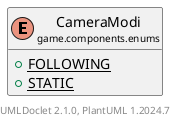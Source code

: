 @startuml
    set namespaceSeparator none
    hide empty fields
    hide empty methods

    enum "<size:14>CameraModi\n<size:10>game.components.enums" as game.components.enums.CameraModi [[CameraModi.html]] {
        {static} +FOLLOWING
        {static} +STATIC
    }

    center footer UMLDoclet 2.1.0, PlantUML %version()
@enduml
